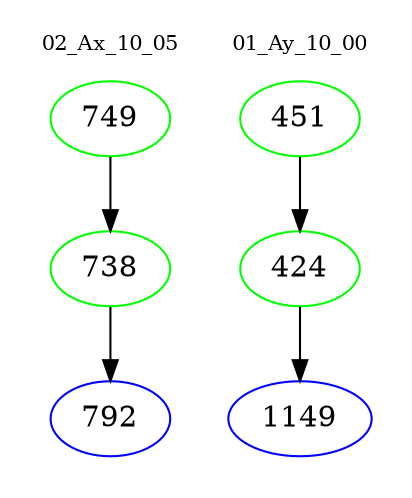 digraph{
subgraph cluster_0 {
color = white
label = "02_Ax_10_05";
fontsize=10;
T0_749 [label="749", color="green"]
T0_749 -> T0_738 [color="black"]
T0_738 [label="738", color="green"]
T0_738 -> T0_792 [color="black"]
T0_792 [label="792", color="blue"]
}
subgraph cluster_1 {
color = white
label = "01_Ay_10_00";
fontsize=10;
T1_451 [label="451", color="green"]
T1_451 -> T1_424 [color="black"]
T1_424 [label="424", color="green"]
T1_424 -> T1_1149 [color="black"]
T1_1149 [label="1149", color="blue"]
}
}
